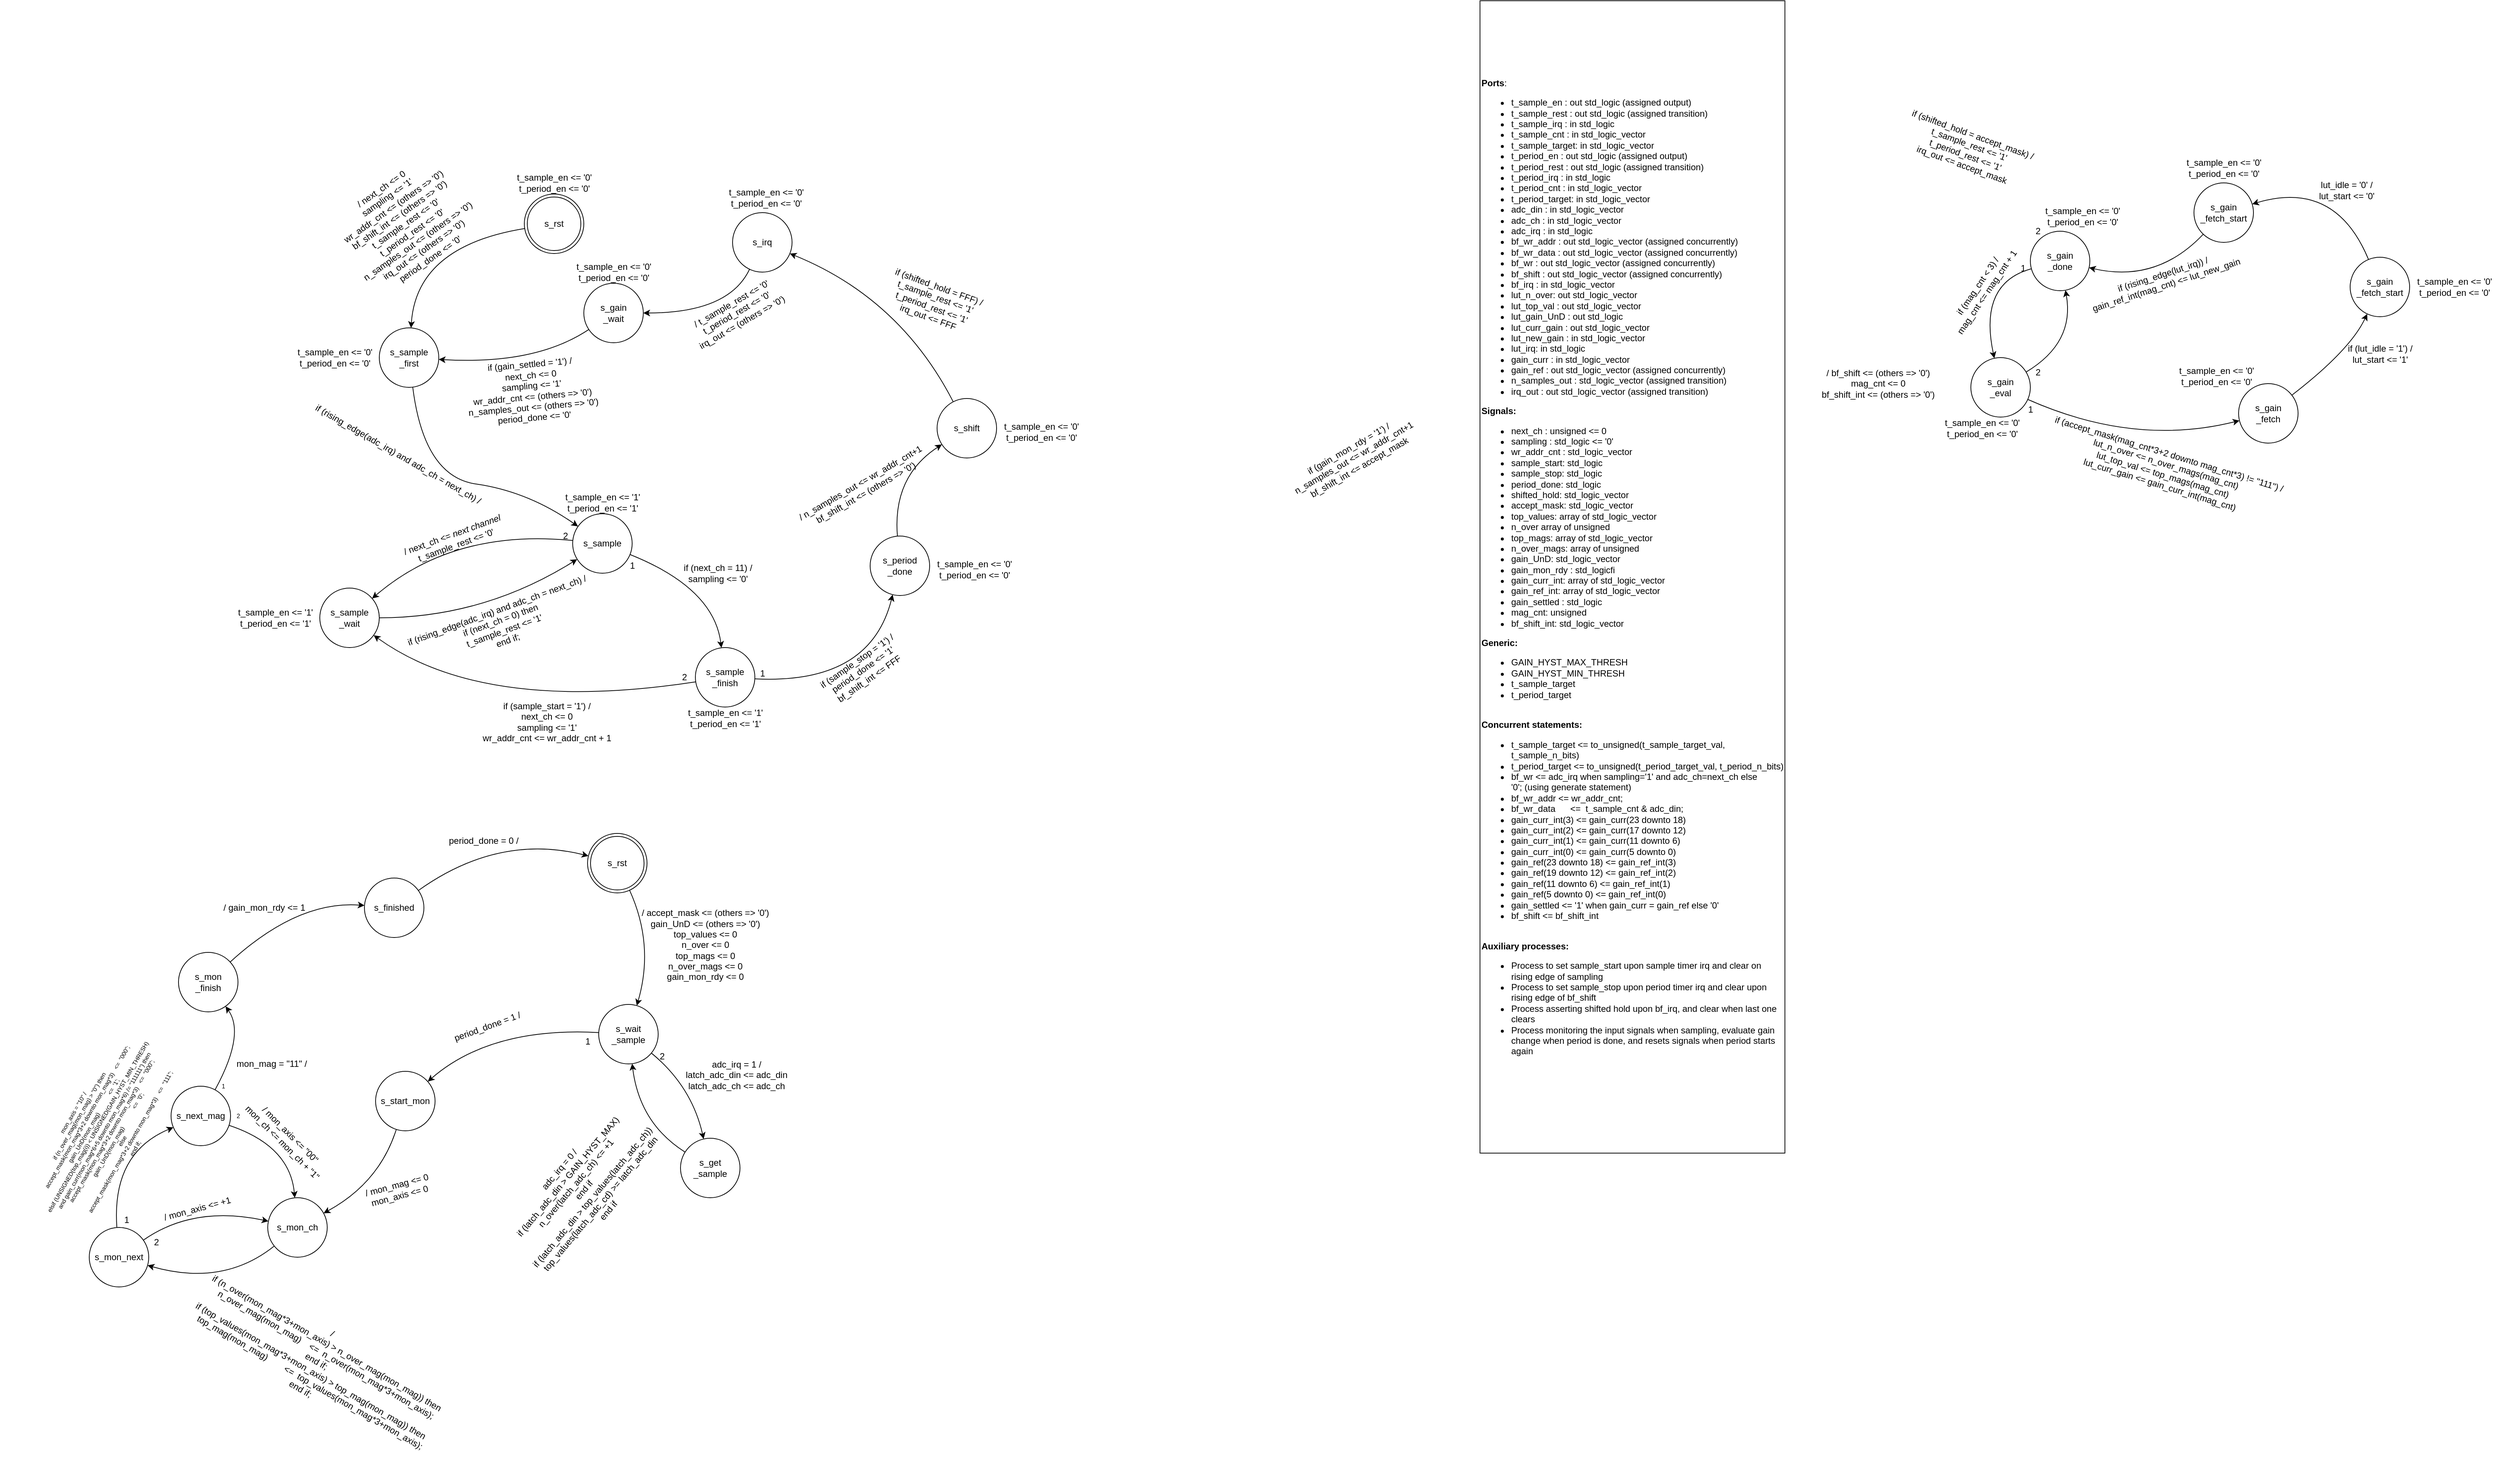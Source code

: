<mxfile version="16.5.6" type="github">
  <diagram id="vcOmwt670LHLFmOHfxU6" name="Page-1">
    <mxGraphModel dx="2500" dy="2044" grid="1" gridSize="10" guides="1" tooltips="1" connect="1" arrows="1" fold="1" page="1" pageScale="1" pageWidth="850" pageHeight="1100" math="0" shadow="0">
      <root>
        <mxCell id="0" />
        <mxCell id="1" parent="0" />
        <mxCell id="8YBCCptctLdzBx9tajcS-1" value="s_rst" style="ellipse;shape=doubleEllipse;whiteSpace=wrap;html=1;aspect=fixed;" parent="1" vertex="1">
          <mxGeometry x="345" y="50" width="80" height="80" as="geometry" />
        </mxCell>
        <mxCell id="8YBCCptctLdzBx9tajcS-2" value="&lt;div&gt;&lt;b&gt;Ports&lt;/b&gt;:&lt;/div&gt;&lt;div&gt;&lt;ul&gt;&lt;li&gt;t_sample_en : out std_logic (assigned output)&lt;br&gt;&lt;/li&gt;&lt;li&gt;t_sample_rest : out std_logic (assigned transition)&lt;br&gt;&lt;/li&gt;&lt;li&gt;t_sample_irq : in std_logic&lt;/li&gt;&lt;li&gt;t_sample_cnt : in std_logic_vector&lt;/li&gt;&lt;li&gt;t_sample_target: in std_logic_vector&lt;br&gt;&lt;/li&gt;&lt;li&gt;t_period_en : out std_logic (assigned output)&lt;br&gt;&lt;/li&gt;&lt;li&gt;t_period_rest : out std_logic (assigned transition)&lt;br&gt;&lt;/li&gt;&lt;li&gt;t_period_irq : in std_logic&lt;/li&gt;&lt;li&gt;t_period_cnt : in std_logic_vector&lt;/li&gt;&lt;li&gt;t_period_target: in std_logic_vector&lt;br&gt;&lt;/li&gt;&lt;li&gt;adc_din : in std_logic_vector&lt;/li&gt;&lt;li&gt;adc_ch : in std_logic_vector&lt;/li&gt;&lt;li&gt;adc_irq : in std_logic&lt;/li&gt;&lt;li&gt;bf_wr_addr : out std_logic_vector (assigned concurrently)&lt;br&gt;&lt;/li&gt;&lt;li&gt;bf_wr_data : out std_logic_vector (assigned concurrently)&lt;/li&gt;&lt;li&gt;bf_wr : out std_logic_vector (assigned concurrently)&lt;/li&gt;&lt;li&gt;bf_shift : out std_logic_vector (assigned concurrently)&lt;br&gt;&lt;/li&gt;&lt;li&gt;bf_irq : in std_logic_vector&lt;/li&gt;&lt;li&gt;lut_n_over: out std_logic_vector&lt;/li&gt;&lt;li&gt;lut_top_val : out std_logic_vector&lt;/li&gt;&lt;li&gt;lut_gain_UnD : out std_logic&lt;/li&gt;&lt;li&gt;lut_curr_gain : out std_logic_vector&lt;/li&gt;&lt;li&gt;lut_new_gain : in std_logic_vector&lt;/li&gt;&lt;li&gt;lut_irq: in std_logic&lt;br&gt;&lt;/li&gt;&lt;li&gt;gain_curr : in std_logic_vector&lt;/li&gt;&lt;li&gt;gain_ref : out std_logic_vector (assigned concurrently)&lt;br&gt;&lt;/li&gt;&lt;li&gt;n_samples_out : std_logic_vector (assigned transition)&lt;/li&gt;&lt;li&gt;irq_out : out std_logic_vector (assigned transition)&lt;/li&gt;&lt;/ul&gt;&lt;div&gt;&lt;b&gt;Signals:&lt;/b&gt;&lt;/div&gt;&lt;div&gt;&lt;ul&gt;&lt;li&gt;next_ch : unsigned &amp;lt;= 0&lt;/li&gt;&lt;li&gt;sampling : std_logic &amp;lt;= &#39;0&#39;&lt;/li&gt;&lt;li&gt;wr_addr_cnt : std_logic_vector&lt;/li&gt;&lt;li&gt;sample_start: std_logic&lt;/li&gt;&lt;li&gt;sample_stop: std_logic&lt;/li&gt;&lt;li&gt;period_done: std_logic&lt;br&gt;&lt;/li&gt;&lt;li&gt;shifted_hold: std_logic_vector&lt;/li&gt;&lt;li&gt;accept_mask: std_logic_vector&lt;/li&gt;&lt;li&gt;top_values: array of std_logic_vector&lt;/li&gt;&lt;li&gt;n_over array of unsigned&lt;/li&gt;&lt;li&gt;top_mags: array of std_logic_vector&lt;/li&gt;&lt;li&gt;n_over_mags: array of unsigned&lt;/li&gt;&lt;li&gt;gain_UnD: std_logic_vector&lt;/li&gt;&lt;li&gt;gain_mon_rdy : std_logicfi&lt;br&gt;&lt;/li&gt;&lt;li&gt;gain_curr_int: array of std_logic_vector&lt;br&gt;&lt;/li&gt;&lt;li&gt;gain_ref_int: array of std_logic_vector&lt;/li&gt;&lt;li&gt;gain_settled : std_logic&lt;/li&gt;&lt;li&gt;mag_cnt: unsigned&lt;/li&gt;&lt;li&gt;bf_shift_int: std_logic_vector&lt;br&gt;&lt;/li&gt;&lt;/ul&gt;&lt;div&gt;&lt;b&gt;Generic:&lt;/b&gt;&lt;/div&gt;&lt;div&gt;&lt;ul&gt;&lt;li&gt;GAIN_HYST_MAX_THRESH&lt;/li&gt;&lt;li&gt;GAIN_HYST_MIN_THRESH&lt;/li&gt;&lt;li&gt;t_sample_target&lt;/li&gt;&lt;li&gt;t_period_target&lt;br&gt;&lt;/li&gt;&lt;/ul&gt;&lt;/div&gt;&lt;/div&gt;&lt;div&gt;&lt;br&gt;&lt;/div&gt;&lt;div&gt;&lt;b&gt;Concurrent statements:&lt;/b&gt;&lt;/div&gt;&lt;div&gt;&lt;ul&gt;&lt;li&gt;t_sample_target &amp;lt;= to_unsigned(t_sample_target_val, t_sample_n_bits)&lt;/li&gt;&lt;li&gt;t_period_target &amp;lt;= to_unsigned(t_period_target_val, t_period_n_bits)&lt;br&gt;&lt;/li&gt;&lt;li&gt;bf_wr &amp;lt;= &lt;span&gt; &lt;/span&gt;adc_irq when sampling=&#39;1&#39; and adc_ch=next_ch else&lt;br&gt;&lt;span&gt; &lt;/span&gt;&lt;span&gt; &lt;/span&gt;&lt;span&gt; &lt;/span&gt;&lt;span&gt; &lt;/span&gt;&#39;0&#39;; (using generate statement)&lt;br&gt;&lt;/li&gt;&lt;li&gt;bf_wr_addr &amp;lt;= wr_addr_cnt;&lt;/li&gt;&lt;li&gt;bf_wr_data&amp;nbsp;&amp;nbsp;&amp;nbsp;&amp;nbsp;&amp;nbsp; &amp;lt;=&amp;nbsp; t_sample_cnt &amp;amp; adc_din;&lt;/li&gt;&lt;li&gt;gain_curr_int(3) &amp;lt;= gain_curr(23 downto 18)&lt;/li&gt;&lt;li&gt;gain_curr_int(2) &amp;lt;= gain_curr(17 downto 12)&lt;/li&gt;&lt;li&gt;gain_curr_int(1) &amp;lt;= gain_curr(11 downto 6)&lt;/li&gt;&lt;li&gt;gain_curr_int(0) &amp;lt;= gain_curr(5 downto 0)&lt;br&gt;&lt;/li&gt;&lt;li&gt;gain_ref(23 downto 18) &amp;lt;= gain_ref_int(3)&lt;/li&gt;&lt;li&gt;gain_ref(19 downto 12) &amp;lt;= gain_ref_int(2)&lt;/li&gt;&lt;li&gt;gain_ref(11 downto 6) &amp;lt;= gain_ref_int(1)&lt;/li&gt;&lt;li&gt;gain_ref(5 downto 0) &amp;lt;= gain_ref_int(0)&lt;/li&gt;&lt;li&gt;gain_settled &amp;lt;= &#39;1&#39; when gain_curr = gain_ref else &#39;0&#39;&lt;/li&gt;&lt;li&gt;bf_shift &amp;lt;= bf_shift_int&lt;br&gt;&lt;/li&gt;&lt;/ul&gt;&lt;/div&gt;&lt;div&gt;&lt;br&gt;&lt;/div&gt;&lt;div&gt;&lt;b&gt;Auxiliary processes:&lt;/b&gt;&lt;/div&gt;&lt;div&gt;&lt;ul&gt;&lt;li&gt;Process to set sample_start upon sample timer irq and clear on rising edge of sampling&lt;br&gt;&lt;/li&gt;&lt;li&gt;Process to set sample_stop upon period timer irq and clear upon rising edge of bf_shift&lt;/li&gt;&lt;li&gt;Process asserting shifted hold upon bf_irq, and clear when last one clears&lt;/li&gt;&lt;li&gt;Process monitoring the input signals when sampling, evaluate gain change when period is done, and resets signals when period starts again&lt;br&gt;&lt;/li&gt;&lt;/ul&gt;&lt;/div&gt;&lt;div&gt;&lt;br&gt;&lt;/div&gt;&lt;/div&gt;" style="rounded=0;whiteSpace=wrap;html=1;align=left;" parent="1" vertex="1">
          <mxGeometry x="1630" y="-210" width="410" height="1550" as="geometry" />
        </mxCell>
        <mxCell id="8YBCCptctLdzBx9tajcS-3" value="&lt;div&gt;s_sample&lt;/div&gt;&lt;div&gt;_first&lt;/div&gt;" style="ellipse;whiteSpace=wrap;html=1;aspect=fixed;" parent="1" vertex="1">
          <mxGeometry x="150" y="230" width="80" height="80" as="geometry" />
        </mxCell>
        <mxCell id="8YBCCptctLdzBx9tajcS-6" value="" style="curved=1;endArrow=classic;html=1;rounded=0;" parent="1" source="8YBCCptctLdzBx9tajcS-1" target="8YBCCptctLdzBx9tajcS-3" edge="1">
          <mxGeometry width="50" height="50" relative="1" as="geometry">
            <mxPoint x="90" y="220" as="sourcePoint" />
            <mxPoint x="140" y="170" as="targetPoint" />
            <Array as="points">
              <mxPoint x="200" y="120" />
            </Array>
          </mxGeometry>
        </mxCell>
        <mxCell id="8YBCCptctLdzBx9tajcS-7" value="&lt;div&gt;/ next_ch &amp;lt;= 0&lt;/div&gt;&lt;div&gt;sampling &amp;lt;= &#39;1&#39;&lt;/div&gt;&lt;div&gt;wr_addr_cnt &amp;lt;= (others =&amp;gt; &#39;0&#39;)&lt;br&gt;&lt;/div&gt;&lt;div&gt;&lt;div&gt;bf_shift_int &amp;lt;= (others =&amp;gt; &#39;0&#39;)&lt;br&gt;&lt;/div&gt;&lt;/div&gt;&lt;div&gt;t_sample_rest &amp;lt;= &#39;0&#39;&lt;/div&gt;&lt;div&gt;t_period_rest &amp;lt;= &#39;0&#39;&lt;br&gt;&lt;/div&gt;&lt;div&gt;n_samples_out &amp;lt;= (others =&amp;gt; &#39;0&#39;)&lt;br&gt;&lt;/div&gt;&lt;div&gt;irq_out &amp;lt;= (others =&amp;gt; &#39;0&#39;)&lt;/div&gt;&lt;div&gt;period_done &amp;lt;= &#39;0&#39;&lt;br&gt;&lt;/div&gt;" style="text;html=1;align=center;verticalAlign=middle;resizable=0;points=[];autosize=1;strokeColor=none;fillColor=none;rotation=-35;" parent="1" vertex="1">
          <mxGeometry x="90" y="25" width="190" height="130" as="geometry" />
        </mxCell>
        <mxCell id="8YBCCptctLdzBx9tajcS-8" value="s_sample" style="ellipse;whiteSpace=wrap;html=1;aspect=fixed;" parent="1" vertex="1">
          <mxGeometry x="410" y="480" width="80" height="80" as="geometry" />
        </mxCell>
        <mxCell id="8YBCCptctLdzBx9tajcS-9" value="&lt;div&gt;t_sample_en &amp;lt;= &#39;0&#39;&lt;/div&gt;&lt;div&gt;t_period_en &amp;lt;= &#39;0&#39;&lt;/div&gt;" style="text;html=1;align=center;verticalAlign=middle;resizable=0;points=[];autosize=1;strokeColor=none;fillColor=none;" parent="1" vertex="1">
          <mxGeometry x="325" y="20" width="120" height="30" as="geometry" />
        </mxCell>
        <mxCell id="8YBCCptctLdzBx9tajcS-10" value="t_sample_en &amp;lt;= &#39;0&#39;&lt;div&gt;t_period_en &amp;lt;= &#39;0&#39;&lt;/div&gt;" style="text;html=1;align=center;verticalAlign=middle;resizable=0;points=[];autosize=1;strokeColor=none;fillColor=none;" parent="1" vertex="1">
          <mxGeometry x="30" y="255" width="120" height="30" as="geometry" />
        </mxCell>
        <mxCell id="8YBCCptctLdzBx9tajcS-11" value="" style="curved=1;endArrow=classic;html=1;rounded=0;" parent="1" source="8YBCCptctLdzBx9tajcS-3" target="8YBCCptctLdzBx9tajcS-8" edge="1">
          <mxGeometry width="50" height="50" relative="1" as="geometry">
            <mxPoint x="210" y="410" as="sourcePoint" />
            <mxPoint x="260" y="360" as="targetPoint" />
            <Array as="points">
              <mxPoint x="210" y="430" />
              <mxPoint x="350" y="450" />
            </Array>
          </mxGeometry>
        </mxCell>
        <mxCell id="8YBCCptctLdzBx9tajcS-13" value="&lt;div&gt;if (rising_edge(adc_irq) and adc_ch = next_ch) /&lt;/div&gt;" style="text;html=1;align=center;verticalAlign=middle;resizable=0;points=[];autosize=1;strokeColor=none;fillColor=none;rotation=30;" parent="1" vertex="1">
          <mxGeometry x="40" y="390" width="270" height="20" as="geometry" />
        </mxCell>
        <mxCell id="8YBCCptctLdzBx9tajcS-14" value="&lt;div&gt;s_sample&lt;/div&gt;&lt;div&gt;_wait&lt;/div&gt;" style="ellipse;whiteSpace=wrap;html=1;aspect=fixed;" parent="1" vertex="1">
          <mxGeometry x="70" y="580" width="80" height="80" as="geometry" />
        </mxCell>
        <mxCell id="8YBCCptctLdzBx9tajcS-15" value="" style="curved=1;endArrow=classic;html=1;rounded=0;" parent="1" source="8YBCCptctLdzBx9tajcS-8" target="8YBCCptctLdzBx9tajcS-14" edge="1">
          <mxGeometry width="50" height="50" relative="1" as="geometry">
            <mxPoint x="260" y="600" as="sourcePoint" />
            <mxPoint x="310" y="550" as="targetPoint" />
            <Array as="points">
              <mxPoint x="250" y="500" />
            </Array>
          </mxGeometry>
        </mxCell>
        <mxCell id="8YBCCptctLdzBx9tajcS-17" value="&lt;div&gt;/ next_ch &amp;lt;= &lt;i&gt;next channel&lt;/i&gt;&lt;br&gt;&lt;/div&gt;&lt;div&gt;t_sample_rest &amp;lt;= &#39;0&#39;&lt;br&gt;&lt;/div&gt;" style="text;html=1;align=center;verticalAlign=middle;resizable=0;points=[];autosize=1;strokeColor=none;fillColor=none;rotation=-20;" parent="1" vertex="1">
          <mxGeometry x="175" y="500" width="150" height="30" as="geometry" />
        </mxCell>
        <mxCell id="8YBCCptctLdzBx9tajcS-18" value="&lt;div&gt;s_sample&lt;/div&gt;&lt;div&gt;_finish&lt;/div&gt;" style="ellipse;whiteSpace=wrap;html=1;aspect=fixed;" parent="1" vertex="1">
          <mxGeometry x="575" y="660" width="80" height="80" as="geometry" />
        </mxCell>
        <mxCell id="8YBCCptctLdzBx9tajcS-20" value="" style="curved=1;endArrow=classic;html=1;rounded=0;" parent="1" source="8YBCCptctLdzBx9tajcS-8" target="8YBCCptctLdzBx9tajcS-18" edge="1">
          <mxGeometry width="50" height="50" relative="1" as="geometry">
            <mxPoint x="260" y="600" as="sourcePoint" />
            <mxPoint x="310" y="550" as="targetPoint" />
            <Array as="points">
              <mxPoint x="600" y="580" />
            </Array>
          </mxGeometry>
        </mxCell>
        <mxCell id="8YBCCptctLdzBx9tajcS-21" value="1" style="text;html=1;align=center;verticalAlign=middle;resizable=0;points=[];autosize=1;strokeColor=none;fillColor=none;" parent="1" vertex="1">
          <mxGeometry x="480" y="540" width="20" height="20" as="geometry" />
        </mxCell>
        <mxCell id="8YBCCptctLdzBx9tajcS-22" value="&lt;div&gt;if (next_ch = 11) /&lt;/div&gt;&lt;div&gt;sampling &amp;lt;= &#39;0&#39;&lt;/div&gt;" style="text;html=1;align=center;verticalAlign=middle;resizable=0;points=[];autosize=1;strokeColor=none;fillColor=none;" parent="1" vertex="1">
          <mxGeometry x="550" y="545" width="110" height="30" as="geometry" />
        </mxCell>
        <mxCell id="8YBCCptctLdzBx9tajcS-23" value="t_sample_en &amp;lt;= &#39;1&#39;&lt;div&gt;t_period_en &amp;lt;= &#39;1&#39;&lt;/div&gt;" style="text;html=1;align=center;verticalAlign=middle;resizable=0;points=[];autosize=1;strokeColor=none;fillColor=none;" parent="1" vertex="1">
          <mxGeometry x="-50" y="605" width="120" height="30" as="geometry" />
        </mxCell>
        <mxCell id="8YBCCptctLdzBx9tajcS-25" value="" style="curved=1;endArrow=classic;html=1;rounded=0;" parent="1" source="8YBCCptctLdzBx9tajcS-14" target="8YBCCptctLdzBx9tajcS-8" edge="1">
          <mxGeometry width="50" height="50" relative="1" as="geometry">
            <mxPoint x="250" y="660" as="sourcePoint" />
            <mxPoint x="300" y="610" as="targetPoint" />
            <Array as="points">
              <mxPoint x="290" y="620" />
            </Array>
          </mxGeometry>
        </mxCell>
        <mxCell id="8YBCCptctLdzBx9tajcS-26" value="&lt;div&gt;if (rising_edge(adc_irq) and adc_ch = next_ch) /&lt;/div&gt;&lt;div&gt;if (next_ch = 0) then&lt;/div&gt;&lt;div&gt;t_sample_rest &amp;lt;= &#39;1&#39;&lt;/div&gt;&lt;div&gt;end if;&lt;br&gt;&lt;/div&gt;" style="text;html=1;align=center;verticalAlign=middle;resizable=0;points=[];autosize=1;strokeColor=none;fillColor=none;rotation=-20;" parent="1" vertex="1">
          <mxGeometry x="180" y="600" width="270" height="60" as="geometry" />
        </mxCell>
        <mxCell id="8YBCCptctLdzBx9tajcS-27" value="t_sample_en &amp;lt;= &#39;1&#39;&lt;div&gt;t_period_en &amp;lt;= &#39;1&#39;&lt;/div&gt;" style="text;html=1;align=center;verticalAlign=middle;resizable=0;points=[];autosize=1;strokeColor=none;fillColor=none;" parent="1" vertex="1">
          <mxGeometry x="390" y="450" width="120" height="30" as="geometry" />
        </mxCell>
        <mxCell id="8YBCCptctLdzBx9tajcS-28" value="" style="curved=1;endArrow=classic;html=1;rounded=0;" parent="1" source="8YBCCptctLdzBx9tajcS-18" target="8YBCCptctLdzBx9tajcS-14" edge="1">
          <mxGeometry width="50" height="50" relative="1" as="geometry">
            <mxPoint x="270" y="750" as="sourcePoint" />
            <mxPoint x="320" y="700" as="targetPoint" />
            <Array as="points">
              <mxPoint x="290" y="750" />
            </Array>
          </mxGeometry>
        </mxCell>
        <mxCell id="8YBCCptctLdzBx9tajcS-29" value="&lt;div&gt;if (sample_start = &#39;1&#39;) /&lt;/div&gt;&lt;div&gt;next_ch &amp;lt;= 0&lt;/div&gt;&lt;div&gt;sampling &amp;lt;= &#39;1&#39;&lt;br&gt;&lt;/div&gt;wr_addr_cnt &amp;lt;= wr_addr_cnt + 1" style="text;html=1;align=center;verticalAlign=middle;resizable=0;points=[];autosize=1;strokeColor=none;fillColor=none;" parent="1" vertex="1">
          <mxGeometry x="280" y="730" width="190" height="60" as="geometry" />
        </mxCell>
        <mxCell id="8YBCCptctLdzBx9tajcS-30" value="t_sample_en &amp;lt;= &#39;1&#39;&lt;div&gt;t_period_en &amp;lt;= &#39;1&#39;&lt;/div&gt;" style="text;html=1;align=center;verticalAlign=middle;resizable=0;points=[];autosize=1;strokeColor=none;fillColor=none;" parent="1" vertex="1">
          <mxGeometry x="555" y="740" width="120" height="30" as="geometry" />
        </mxCell>
        <mxCell id="8YBCCptctLdzBx9tajcS-31" value="2" style="text;html=1;align=center;verticalAlign=middle;resizable=0;points=[];autosize=1;strokeColor=none;fillColor=none;" parent="1" vertex="1">
          <mxGeometry x="550" y="690" width="20" height="20" as="geometry" />
        </mxCell>
        <mxCell id="8YBCCptctLdzBx9tajcS-32" value="s_shift" style="ellipse;whiteSpace=wrap;html=1;aspect=fixed;" parent="1" vertex="1">
          <mxGeometry x="900" y="325" width="80" height="80" as="geometry" />
        </mxCell>
        <mxCell id="8YBCCptctLdzBx9tajcS-33" value="" style="curved=1;endArrow=classic;html=1;rounded=0;" parent="1" source="yGk2pAN8WluMj7sl2VAn-2" target="8YBCCptctLdzBx9tajcS-32" edge="1">
          <mxGeometry width="50" height="50" relative="1" as="geometry">
            <mxPoint x="1000" y="380" as="sourcePoint" />
            <mxPoint x="320" y="700" as="targetPoint" />
            <Array as="points">
              <mxPoint x="840" y="430" />
            </Array>
          </mxGeometry>
        </mxCell>
        <mxCell id="8YBCCptctLdzBx9tajcS-34" value="/ n_samples_out &amp;lt;= wr_addr_cnt+1&lt;br&gt;bf_shift_int &amp;lt;= (others =&amp;gt; &#39;0&#39;)" style="text;html=1;align=center;verticalAlign=middle;resizable=0;points=[];autosize=1;strokeColor=none;fillColor=none;rotation=-30;" parent="1" vertex="1">
          <mxGeometry x="700" y="430" width="200" height="30" as="geometry" />
        </mxCell>
        <mxCell id="8YBCCptctLdzBx9tajcS-35" value="" style="curved=1;endArrow=classic;html=1;rounded=0;" parent="1" source="8YBCCptctLdzBx9tajcS-32" target="8YBCCptctLdzBx9tajcS-40" edge="1">
          <mxGeometry width="50" height="50" relative="1" as="geometry">
            <mxPoint x="410" y="540" as="sourcePoint" />
            <mxPoint x="900" y="370" as="targetPoint" />
            <Array as="points">
              <mxPoint x="850" y="190" />
            </Array>
          </mxGeometry>
        </mxCell>
        <mxCell id="8YBCCptctLdzBx9tajcS-36" value="1" style="text;html=1;align=center;verticalAlign=middle;resizable=0;points=[];autosize=1;strokeColor=none;fillColor=none;" parent="1" vertex="1">
          <mxGeometry x="655" y="685" width="20" height="20" as="geometry" />
        </mxCell>
        <mxCell id="8YBCCptctLdzBx9tajcS-40" value="s_irq" style="ellipse;whiteSpace=wrap;html=1;aspect=fixed;" parent="1" vertex="1">
          <mxGeometry x="625" y="75" width="80" height="80" as="geometry" />
        </mxCell>
        <mxCell id="8YBCCptctLdzBx9tajcS-41" value="&lt;div&gt;if (shifted_hold = accept_mask) / &lt;br&gt;&lt;/div&gt;&lt;div&gt;t_sample_rest &amp;lt;= &#39;1&#39;&lt;/div&gt;&lt;div&gt;t_period_rest &amp;lt;= &#39;1&#39;&lt;/div&gt;&lt;div&gt;irq_out &amp;lt;= accept_mask&lt;br&gt;&lt;/div&gt;" style="text;html=1;align=center;verticalAlign=middle;resizable=0;points=[];autosize=1;strokeColor=none;fillColor=none;rotation=20;" parent="1" vertex="1">
          <mxGeometry x="2190" y="-40" width="190" height="60" as="geometry" />
        </mxCell>
        <mxCell id="8YBCCptctLdzBx9tajcS-44" value="&amp;nbsp;" style="text;html=1;align=center;verticalAlign=middle;resizable=0;points=[];autosize=1;strokeColor=none;fillColor=none;" parent="1" vertex="1">
          <mxGeometry x="2310" y="130" width="20" height="20" as="geometry" />
        </mxCell>
        <mxCell id="8YBCCptctLdzBx9tajcS-45" value="2" style="text;html=1;align=center;verticalAlign=middle;resizable=0;points=[];autosize=1;strokeColor=none;fillColor=none;" parent="1" vertex="1">
          <mxGeometry x="390" y="500" width="20" height="20" as="geometry" />
        </mxCell>
        <mxCell id="8YBCCptctLdzBx9tajcS-46" value="" style="curved=1;endArrow=classic;html=1;rounded=0;" parent="1" source="8YBCCptctLdzBx9tajcS-40" target="yGk2pAN8WluMj7sl2VAn-23" edge="1">
          <mxGeometry width="50" height="50" relative="1" as="geometry">
            <mxPoint x="330" y="360" as="sourcePoint" />
            <mxPoint x="790" y="200" as="targetPoint" />
            <Array as="points">
              <mxPoint x="620" y="210" />
            </Array>
          </mxGeometry>
        </mxCell>
        <mxCell id="8YBCCptctLdzBx9tajcS-47" value="&lt;div&gt;if (gain_settled = &#39;1&#39;) / &lt;br&gt;&lt;/div&gt;&lt;div&gt;next_ch &amp;lt;= 0&lt;/div&gt;&lt;div&gt;sampling &amp;lt;= &#39;1&#39;&lt;/div&gt;&lt;div&gt;wr_addr_cnt &amp;lt;= (others =&amp;gt; &#39;0&#39;)&lt;/div&gt;&lt;div&gt;n_samples_out &amp;lt;= (others =&amp;gt; &#39;0&#39;)&lt;br&gt;&lt;/div&gt;&lt;div&gt;period_done &amp;lt;= &#39;0&#39;&lt;/div&gt;" style="text;html=1;align=center;verticalAlign=middle;resizable=0;points=[];autosize=1;strokeColor=none;fillColor=none;rotation=-5;" parent="1" vertex="1">
          <mxGeometry x="260" y="270" width="190" height="90" as="geometry" />
        </mxCell>
        <mxCell id="8YBCCptctLdzBx9tajcS-48" value="t_sample_en &amp;lt;= &#39;0&#39;&lt;div&gt;t_period_en &amp;lt;= &#39;0&#39;&lt;/div&gt;" style="text;html=1;align=center;verticalAlign=middle;resizable=0;points=[];autosize=1;strokeColor=none;fillColor=none;" parent="1" vertex="1">
          <mxGeometry x="610" y="40" width="120" height="30" as="geometry" />
        </mxCell>
        <mxCell id="8YBCCptctLdzBx9tajcS-49" value="t_sample_en &amp;lt;= &#39;0&#39;&lt;div&gt;t_period_en &amp;lt;= &#39;0&#39;&lt;/div&gt;" style="text;html=1;align=center;verticalAlign=middle;resizable=0;points=[];autosize=1;strokeColor=none;fillColor=none;" parent="1" vertex="1">
          <mxGeometry x="890" y="540" width="120" height="30" as="geometry" />
        </mxCell>
        <mxCell id="yGk2pAN8WluMj7sl2VAn-2" value="&lt;div&gt;s_period&lt;/div&gt;&lt;div&gt;_done&lt;br&gt;&lt;/div&gt;" style="ellipse;whiteSpace=wrap;html=1;aspect=fixed;" parent="1" vertex="1">
          <mxGeometry x="810" y="510" width="80" height="80" as="geometry" />
        </mxCell>
        <mxCell id="yGk2pAN8WluMj7sl2VAn-3" value="" style="curved=1;endArrow=classic;html=1;rounded=0;" parent="1" source="8YBCCptctLdzBx9tajcS-18" target="yGk2pAN8WluMj7sl2VAn-2" edge="1">
          <mxGeometry width="50" height="50" relative="1" as="geometry">
            <mxPoint x="810" y="700" as="sourcePoint" />
            <mxPoint x="860" y="650" as="targetPoint" />
            <Array as="points">
              <mxPoint x="810" y="710" />
            </Array>
          </mxGeometry>
        </mxCell>
        <mxCell id="yGk2pAN8WluMj7sl2VAn-4" value="&lt;div&gt;if (sample_stop = &#39;1&#39;) /&lt;/div&gt;&lt;div&gt;period_done &amp;lt;= &#39;1&#39;&lt;/div&gt;&lt;div&gt;bf_shift_int &amp;lt;= FFF&lt;/div&gt;" style="text;html=1;align=center;verticalAlign=middle;resizable=0;points=[];autosize=1;strokeColor=none;fillColor=none;rotation=-35;" parent="1" vertex="1">
          <mxGeometry x="735" y="665" width="130" height="50" as="geometry" />
        </mxCell>
        <mxCell id="yGk2pAN8WluMj7sl2VAn-5" value="t_sample_en &amp;lt;= &#39;0&#39;&lt;div&gt;t_period_en &amp;lt;= &#39;0&#39;&lt;/div&gt;" style="text;html=1;align=center;verticalAlign=middle;resizable=0;points=[];autosize=1;strokeColor=none;fillColor=none;" parent="1" vertex="1">
          <mxGeometry x="980" y="355" width="120" height="30" as="geometry" />
        </mxCell>
        <mxCell id="yGk2pAN8WluMj7sl2VAn-6" value="&lt;div&gt;s_gain&lt;/div&gt;&lt;div&gt;_eval&lt;br&gt;&lt;/div&gt;" style="ellipse;whiteSpace=wrap;html=1;aspect=fixed;" parent="1" vertex="1">
          <mxGeometry x="2290" y="270" width="80" height="80" as="geometry" />
        </mxCell>
        <mxCell id="yGk2pAN8WluMj7sl2VAn-7" value="&lt;div&gt;s_gain&lt;/div&gt;&lt;div&gt;_fetch&lt;br&gt;&lt;/div&gt;" style="ellipse;whiteSpace=wrap;html=1;aspect=fixed;" parent="1" vertex="1">
          <mxGeometry x="2650" y="305" width="80" height="80" as="geometry" />
        </mxCell>
        <mxCell id="yGk2pAN8WluMj7sl2VAn-8" value="" style="curved=1;endArrow=classic;html=1;rounded=0;" parent="1" source="yGk2pAN8WluMj7sl2VAn-6" target="yGk2pAN8WluMj7sl2VAn-7" edge="1">
          <mxGeometry width="50" height="50" relative="1" as="geometry">
            <mxPoint x="2520" y="380" as="sourcePoint" />
            <mxPoint x="2570" y="330" as="targetPoint" />
            <Array as="points">
              <mxPoint x="2510" y="390" />
            </Array>
          </mxGeometry>
        </mxCell>
        <mxCell id="yGk2pAN8WluMj7sl2VAn-9" value="&lt;div&gt;if (accept_mask(mag_cnt*3+2 downto mag_cnt*3) != &quot;111&quot;) /&lt;/div&gt;&lt;div&gt;lut_n_over &amp;lt;= n_over_mags(mag_cnt)&lt;/div&gt;&lt;div&gt;lut_top_val &amp;lt;= top_mags(mag_cnt)&lt;/div&gt;&lt;div&gt;lut_curr_gain &amp;lt;= gain_curr_int(mag_cnt)&lt;/div&gt;" style="text;html=1;align=center;verticalAlign=middle;resizable=0;points=[];autosize=1;strokeColor=none;fillColor=none;rotation=17.0;" parent="1" vertex="1">
          <mxGeometry x="2380" y="390" width="340" height="60" as="geometry" />
        </mxCell>
        <mxCell id="yGk2pAN8WluMj7sl2VAn-10" value="&lt;div&gt;s_gain&lt;/div&gt;&lt;div&gt;_done&lt;/div&gt;" style="ellipse;whiteSpace=wrap;html=1;aspect=fixed;" parent="1" vertex="1">
          <mxGeometry x="2370" y="100" width="80" height="80" as="geometry" />
        </mxCell>
        <mxCell id="yGk2pAN8WluMj7sl2VAn-11" value="" style="curved=1;endArrow=classic;html=1;rounded=0;" parent="1" source="SsunDbkqlPeY4llJMre3-5" target="yGk2pAN8WluMj7sl2VAn-10" edge="1">
          <mxGeometry width="50" height="50" relative="1" as="geometry">
            <mxPoint x="2490" y="180" as="sourcePoint" />
            <mxPoint x="2530" y="60" as="targetPoint" />
            <Array as="points">
              <mxPoint x="2540" y="170" />
            </Array>
          </mxGeometry>
        </mxCell>
        <mxCell id="yGk2pAN8WluMj7sl2VAn-16" value="&lt;div&gt;if (rising_edge(lut_irq)) /&lt;/div&gt;&lt;div&gt;gain_ref_int(mag_cnt) &amp;lt;= lut_new_gain&lt;br&gt;&lt;/div&gt;" style="text;html=1;align=center;verticalAlign=middle;resizable=0;points=[];autosize=1;strokeColor=none;fillColor=none;rotation=-18;" parent="1" vertex="1">
          <mxGeometry x="2440" y="150" width="220" height="30" as="geometry" />
        </mxCell>
        <mxCell id="yGk2pAN8WluMj7sl2VAn-17" value="" style="curved=1;endArrow=classic;html=1;rounded=0;" parent="1" source="yGk2pAN8WluMj7sl2VAn-10" target="yGk2pAN8WluMj7sl2VAn-6" edge="1">
          <mxGeometry width="50" height="50" relative="1" as="geometry">
            <mxPoint x="2270" y="210" as="sourcePoint" />
            <mxPoint x="2320" y="160" as="targetPoint" />
            <Array as="points">
              <mxPoint x="2300" y="170" />
            </Array>
          </mxGeometry>
        </mxCell>
        <mxCell id="yGk2pAN8WluMj7sl2VAn-18" value="&lt;div&gt;if (mag_cnt &amp;lt; 3) /&lt;/div&gt;&lt;div&gt;mag_cnt &amp;lt;= mag_cnt + 1&lt;br&gt;&lt;/div&gt;" style="text;html=1;align=center;verticalAlign=middle;resizable=0;points=[];autosize=1;strokeColor=none;fillColor=none;rotation=-56;" parent="1" vertex="1">
          <mxGeometry x="2230" y="163" width="150" height="30" as="geometry" />
        </mxCell>
        <mxCell id="yGk2pAN8WluMj7sl2VAn-20" value="" style="curved=1;endArrow=classic;html=1;rounded=0;" parent="1" source="yGk2pAN8WluMj7sl2VAn-6" target="yGk2pAN8WluMj7sl2VAn-10" edge="1">
          <mxGeometry width="50" height="50" relative="1" as="geometry">
            <mxPoint x="2390" y="260" as="sourcePoint" />
            <mxPoint x="2440" y="210" as="targetPoint" />
            <Array as="points">
              <mxPoint x="2430" y="250" />
            </Array>
          </mxGeometry>
        </mxCell>
        <mxCell id="yGk2pAN8WluMj7sl2VAn-21" value="1" style="text;html=1;align=center;verticalAlign=middle;resizable=0;points=[];autosize=1;strokeColor=none;fillColor=none;" parent="1" vertex="1">
          <mxGeometry x="2360" y="330" width="20" height="20" as="geometry" />
        </mxCell>
        <mxCell id="yGk2pAN8WluMj7sl2VAn-22" value="2" style="text;html=1;align=center;verticalAlign=middle;resizable=0;points=[];autosize=1;strokeColor=none;fillColor=none;" parent="1" vertex="1">
          <mxGeometry x="2370" y="280" width="20" height="20" as="geometry" />
        </mxCell>
        <mxCell id="yGk2pAN8WluMj7sl2VAn-23" value="&lt;div&gt;s_gain&lt;/div&gt;&lt;div&gt;_wait&lt;/div&gt;" style="ellipse;whiteSpace=wrap;html=1;aspect=fixed;" parent="1" vertex="1">
          <mxGeometry x="425" y="170" width="80" height="80" as="geometry" />
        </mxCell>
        <mxCell id="yGk2pAN8WluMj7sl2VAn-24" value="&lt;div&gt;/ t_sample_rest &amp;lt;= &#39;0&#39;&lt;/div&gt;&lt;div&gt;t_period_rest &amp;lt;= &#39;0&#39;&lt;br&gt;&lt;/div&gt;&lt;div&gt;irq_out &amp;lt;= (others =&amp;gt; &#39;0&#39;)&lt;/div&gt;" style="text;html=1;align=center;verticalAlign=middle;resizable=0;points=[];autosize=1;strokeColor=none;fillColor=none;rotation=-30;" parent="1" vertex="1">
          <mxGeometry x="555" y="185" width="150" height="50" as="geometry" />
        </mxCell>
        <mxCell id="yGk2pAN8WluMj7sl2VAn-25" value="" style="curved=1;endArrow=classic;html=1;rounded=0;" parent="1" source="yGk2pAN8WluMj7sl2VAn-23" target="8YBCCptctLdzBx9tajcS-3" edge="1">
          <mxGeometry width="50" height="50" relative="1" as="geometry">
            <mxPoint x="260" y="260" as="sourcePoint" />
            <mxPoint x="310" y="210" as="targetPoint" />
            <Array as="points">
              <mxPoint x="360" y="280" />
            </Array>
          </mxGeometry>
        </mxCell>
        <mxCell id="yGk2pAN8WluMj7sl2VAn-27" value="1" style="text;html=1;align=center;verticalAlign=middle;resizable=0;points=[];autosize=1;strokeColor=none;fillColor=none;" parent="1" vertex="1">
          <mxGeometry x="2350" y="140" width="20" height="20" as="geometry" />
        </mxCell>
        <mxCell id="yGk2pAN8WluMj7sl2VAn-29" value="2" style="text;html=1;align=center;verticalAlign=middle;resizable=0;points=[];autosize=1;strokeColor=none;fillColor=none;" parent="1" vertex="1">
          <mxGeometry x="2370" y="90" width="20" height="20" as="geometry" />
        </mxCell>
        <mxCell id="yGk2pAN8WluMj7sl2VAn-30" value="t_sample_en &amp;lt;= &#39;0&#39;&lt;div&gt;t_period_en &amp;lt;= &#39;0&#39;&lt;/div&gt;" style="text;html=1;align=center;verticalAlign=middle;resizable=0;points=[];autosize=1;strokeColor=none;fillColor=none;" parent="1" vertex="1">
          <mxGeometry x="2245" y="350" width="120" height="30" as="geometry" />
        </mxCell>
        <mxCell id="yGk2pAN8WluMj7sl2VAn-31" value="t_sample_en &amp;lt;= &#39;0&#39;&lt;div&gt;t_period_en &amp;lt;= &#39;0&#39;&lt;/div&gt;" style="text;html=1;align=center;verticalAlign=middle;resizable=0;points=[];autosize=1;strokeColor=none;fillColor=none;" parent="1" vertex="1">
          <mxGeometry x="2560" y="280" width="120" height="30" as="geometry" />
        </mxCell>
        <mxCell id="yGk2pAN8WluMj7sl2VAn-32" value="t_sample_en &amp;lt;= &#39;0&#39;&lt;div&gt;t_period_en &amp;lt;= &#39;0&#39;&lt;/div&gt;" style="text;html=1;align=center;verticalAlign=middle;resizable=0;points=[];autosize=1;strokeColor=none;fillColor=none;" parent="1" vertex="1">
          <mxGeometry x="2380" y="65" width="120" height="30" as="geometry" />
        </mxCell>
        <mxCell id="yGk2pAN8WluMj7sl2VAn-33" value="t_sample_en &amp;lt;= &#39;0&#39;&lt;div&gt;t_period_en &amp;lt;= &#39;0&#39;&lt;/div&gt;" style="text;html=1;align=center;verticalAlign=middle;resizable=0;points=[];autosize=1;strokeColor=none;fillColor=none;" parent="1" vertex="1">
          <mxGeometry x="405" y="140" width="120" height="30" as="geometry" />
        </mxCell>
        <mxCell id="Pzn7crQTOOGF5psaZsjJ-1" value="&amp;nbsp;" style="text;whiteSpace=wrap;html=1;" parent="1" vertex="1">
          <mxGeometry x="780" y="260" width="30" height="30" as="geometry" />
        </mxCell>
        <mxCell id="Pzn7crQTOOGF5psaZsjJ-2" value="&amp;nbsp;" style="text;whiteSpace=wrap;html=1;" parent="1" vertex="1">
          <mxGeometry x="760" y="480" width="30" height="30" as="geometry" />
        </mxCell>
        <mxCell id="Pzn7crQTOOGF5psaZsjJ-4" value="&lt;div&gt;s_rst&lt;/div&gt;" style="ellipse;shape=doubleEllipse;whiteSpace=wrap;html=1;aspect=fixed;" parent="1" vertex="1">
          <mxGeometry x="430" y="910" width="80" height="80" as="geometry" />
        </mxCell>
        <mxCell id="Pzn7crQTOOGF5psaZsjJ-5" value="&lt;div&gt;s_wait&lt;/div&gt;&lt;div&gt;_sample&lt;/div&gt;" style="ellipse;whiteSpace=wrap;html=1;aspect=fixed;" parent="1" vertex="1">
          <mxGeometry x="445" y="1140" width="80" height="80" as="geometry" />
        </mxCell>
        <mxCell id="Pzn7crQTOOGF5psaZsjJ-6" value="&lt;div&gt;s_get&lt;/div&gt;&lt;div&gt;_sample&lt;br&gt;&lt;/div&gt;" style="ellipse;whiteSpace=wrap;html=1;aspect=fixed;" parent="1" vertex="1">
          <mxGeometry x="555" y="1320" width="80" height="80" as="geometry" />
        </mxCell>
        <mxCell id="Pzn7crQTOOGF5psaZsjJ-7" value="&lt;div&gt;s_start_mon&lt;/div&gt;" style="ellipse;whiteSpace=wrap;html=1;aspect=fixed;" parent="1" vertex="1">
          <mxGeometry x="145" y="1230" width="80" height="80" as="geometry" />
        </mxCell>
        <mxCell id="Pzn7crQTOOGF5psaZsjJ-8" value="s_finished" style="ellipse;whiteSpace=wrap;html=1;aspect=fixed;" parent="1" vertex="1">
          <mxGeometry x="130" y="970" width="80" height="80" as="geometry" />
        </mxCell>
        <mxCell id="Pzn7crQTOOGF5psaZsjJ-9" value="" style="curved=1;endArrow=classic;html=1;rounded=0;" parent="1" source="Pzn7crQTOOGF5psaZsjJ-4" target="Pzn7crQTOOGF5psaZsjJ-5" edge="1">
          <mxGeometry width="50" height="50" relative="1" as="geometry">
            <mxPoint x="550" y="1110" as="sourcePoint" />
            <mxPoint x="600" y="1060" as="targetPoint" />
            <Array as="points">
              <mxPoint x="520" y="1060" />
            </Array>
          </mxGeometry>
        </mxCell>
        <mxCell id="Pzn7crQTOOGF5psaZsjJ-10" value="&lt;div&gt;/ accept_mask &amp;lt;= (others =&amp;gt; &#39;0&#39;)&lt;/div&gt;&lt;div&gt;gain_UnD &amp;lt;= (others =&amp;gt; &#39;0&#39;)&lt;/div&gt;&lt;div&gt;top_values &amp;lt;= 0&lt;/div&gt;&lt;div&gt;n_over &amp;lt;= 0&lt;/div&gt;&lt;div&gt;top_mags &amp;lt;= 0&lt;/div&gt;&lt;div&gt;n_over_mags &amp;lt;= 0&lt;/div&gt;&lt;div&gt;gain_mon_rdy &amp;lt;= 0&lt;br&gt;&lt;/div&gt;" style="text;html=1;align=center;verticalAlign=middle;resizable=0;points=[];autosize=1;strokeColor=none;fillColor=none;" parent="1" vertex="1">
          <mxGeometry x="493" y="1010" width="190" height="100" as="geometry" />
        </mxCell>
        <mxCell id="Pzn7crQTOOGF5psaZsjJ-11" value="" style="curved=1;endArrow=classic;html=1;rounded=0;" parent="1" source="Pzn7crQTOOGF5psaZsjJ-5" target="Pzn7crQTOOGF5psaZsjJ-6" edge="1">
          <mxGeometry width="50" height="50" relative="1" as="geometry">
            <mxPoint x="550" y="1240" as="sourcePoint" />
            <mxPoint x="600" y="1190" as="targetPoint" />
            <Array as="points">
              <mxPoint x="570" y="1250" />
            </Array>
          </mxGeometry>
        </mxCell>
        <mxCell id="Pzn7crQTOOGF5psaZsjJ-12" value="&lt;div&gt;adc_irq = 1 /&lt;/div&gt;&lt;div&gt;latch_adc_din &amp;lt;= adc_din&lt;/div&gt;&lt;div&gt;latch_adc_ch &amp;lt;= adc_ch&lt;br&gt;&lt;/div&gt;" style="text;html=1;align=center;verticalAlign=middle;resizable=0;points=[];autosize=1;strokeColor=none;fillColor=none;" parent="1" vertex="1">
          <mxGeometry x="555" y="1210" width="150" height="50" as="geometry" />
        </mxCell>
        <mxCell id="Pzn7crQTOOGF5psaZsjJ-13" value="2" style="text;html=1;align=center;verticalAlign=middle;resizable=0;points=[];autosize=1;strokeColor=none;fillColor=none;" parent="1" vertex="1">
          <mxGeometry x="520" y="1200" width="20" height="20" as="geometry" />
        </mxCell>
        <mxCell id="Pzn7crQTOOGF5psaZsjJ-14" value="" style="curved=1;endArrow=classic;html=1;rounded=0;" parent="1" source="Pzn7crQTOOGF5psaZsjJ-6" target="Pzn7crQTOOGF5psaZsjJ-5" edge="1">
          <mxGeometry width="50" height="50" relative="1" as="geometry">
            <mxPoint x="460" y="1370" as="sourcePoint" />
            <mxPoint x="510" y="1320" as="targetPoint" />
            <Array as="points">
              <mxPoint x="500" y="1300" />
            </Array>
          </mxGeometry>
        </mxCell>
        <mxCell id="Pzn7crQTOOGF5psaZsjJ-15" value="&lt;div&gt;adc_irq = 0 /&lt;/div&gt;&lt;div&gt;if (latch_adc_din &amp;gt; GAIN_HYST_MAX)&lt;/div&gt;&lt;div&gt;n_over(latch_adc_ch) &amp;lt;= +1&lt;/div&gt;&lt;div&gt;end if&lt;/div&gt;&lt;div&gt;if (latch_adc_din &amp;gt; top_values(latch_adc_ch)) &lt;br&gt;&lt;/div&gt;&lt;div&gt;top_values(latch_adc_cd) &amp;gt;= latch_adc_din&lt;/div&gt;&lt;div&gt;end if&lt;br&gt;&lt;/div&gt;" style="text;html=1;align=center;verticalAlign=middle;resizable=0;points=[];autosize=1;strokeColor=none;fillColor=none;rotation=-50;" parent="1" vertex="1">
          <mxGeometry x="295" y="1340" width="260" height="100" as="geometry" />
        </mxCell>
        <mxCell id="Pzn7crQTOOGF5psaZsjJ-16" value="" style="curved=1;endArrow=classic;html=1;rounded=0;" parent="1" source="Pzn7crQTOOGF5psaZsjJ-5" target="Pzn7crQTOOGF5psaZsjJ-7" edge="1">
          <mxGeometry width="50" height="50" relative="1" as="geometry">
            <mxPoint x="550" y="1240" as="sourcePoint" />
            <mxPoint x="600" y="1190" as="targetPoint" />
            <Array as="points">
              <mxPoint x="300" y="1170" />
            </Array>
          </mxGeometry>
        </mxCell>
        <mxCell id="Pzn7crQTOOGF5psaZsjJ-17" value="1" style="text;html=1;align=center;verticalAlign=middle;resizable=0;points=[];autosize=1;strokeColor=none;fillColor=none;" parent="1" vertex="1">
          <mxGeometry x="420" y="1180" width="20" height="20" as="geometry" />
        </mxCell>
        <mxCell id="Pzn7crQTOOGF5psaZsjJ-18" value="&lt;div&gt;period_done = 1 /&lt;/div&gt;" style="text;html=1;align=center;verticalAlign=middle;resizable=0;points=[];autosize=1;strokeColor=none;fillColor=none;rotation=-20;" parent="1" vertex="1">
          <mxGeometry x="240" y="1160" width="110" height="20" as="geometry" />
        </mxCell>
        <mxCell id="Pzn7crQTOOGF5psaZsjJ-20" value="/ gain_mon_rdy &amp;lt;= 1" style="text;html=1;align=center;verticalAlign=middle;resizable=0;points=[];autosize=1;strokeColor=none;fillColor=none;" parent="1" vertex="1">
          <mxGeometry x="-70" y="1000" width="130" height="20" as="geometry" />
        </mxCell>
        <mxCell id="Pzn7crQTOOGF5psaZsjJ-21" value="" style="curved=1;endArrow=classic;html=1;rounded=0;" parent="1" source="Pzn7crQTOOGF5psaZsjJ-8" target="Pzn7crQTOOGF5psaZsjJ-4" edge="1">
          <mxGeometry width="50" height="50" relative="1" as="geometry">
            <mxPoint x="280" y="1020" as="sourcePoint" />
            <mxPoint x="330" y="970" as="targetPoint" />
            <Array as="points">
              <mxPoint x="310" y="910" />
            </Array>
          </mxGeometry>
        </mxCell>
        <mxCell id="Pzn7crQTOOGF5psaZsjJ-22" value="period_done = 0 /" style="text;html=1;align=center;verticalAlign=middle;resizable=0;points=[];autosize=1;strokeColor=none;fillColor=none;" parent="1" vertex="1">
          <mxGeometry x="235" y="910" width="110" height="20" as="geometry" />
        </mxCell>
        <mxCell id="Pzn7crQTOOGF5psaZsjJ-23" value="s_mon_ch" style="ellipse;whiteSpace=wrap;html=1;aspect=fixed;" parent="1" vertex="1">
          <mxGeometry y="1400" width="80" height="80" as="geometry" />
        </mxCell>
        <mxCell id="Pzn7crQTOOGF5psaZsjJ-24" value="" style="curved=1;endArrow=classic;html=1;rounded=0;" parent="1" source="Pzn7crQTOOGF5psaZsjJ-7" target="Pzn7crQTOOGF5psaZsjJ-23" edge="1">
          <mxGeometry width="50" height="50" relative="1" as="geometry">
            <mxPoint x="-10" y="1390" as="sourcePoint" />
            <mxPoint x="40" y="1340" as="targetPoint" />
            <Array as="points">
              <mxPoint x="150" y="1380" />
            </Array>
          </mxGeometry>
        </mxCell>
        <mxCell id="Pzn7crQTOOGF5psaZsjJ-25" value="&lt;div&gt;/&lt;br&gt;&lt;/div&gt;&lt;div&gt;if (n_over(mon_mag*3+mon_axis) &amp;gt; n_over_mag(mon_mag)) then&lt;/div&gt;&amp;nbsp;&amp;nbsp;&amp;nbsp; n_over_mag(mon_mag)&amp;nbsp;&amp;nbsp;&amp;nbsp; &amp;lt;=&amp;nbsp; n_over(mon_mag*3+mon_axis);&lt;br&gt;end if;&lt;br&gt;if (top_values(mon_mag*3+mon_axis) &amp;gt; top_mag(mon_mag)) then&lt;br&gt;&amp;nbsp;&amp;nbsp;&amp;nbsp; top_mag(mon_mag)&amp;nbsp;&amp;nbsp;&amp;nbsp;&amp;nbsp;&amp;nbsp;&amp;nbsp;&amp;nbsp; &amp;lt;=&amp;nbsp; top_values(mon_mag*3+mon_axis);&lt;br&gt;end if;" style="text;html=1;align=center;verticalAlign=middle;resizable=0;points=[];autosize=1;strokeColor=none;fillColor=none;rotation=30;" parent="1" vertex="1">
          <mxGeometry x="-125" y="1570" width="380" height="100" as="geometry" />
        </mxCell>
        <mxCell id="Pzn7crQTOOGF5psaZsjJ-26" value="s_mon_next" style="ellipse;whiteSpace=wrap;html=1;aspect=fixed;" parent="1" vertex="1">
          <mxGeometry x="-240" y="1440" width="80" height="80" as="geometry" />
        </mxCell>
        <mxCell id="Pzn7crQTOOGF5psaZsjJ-27" value="" style="curved=1;endArrow=classic;html=1;rounded=0;" parent="1" source="Pzn7crQTOOGF5psaZsjJ-23" target="Pzn7crQTOOGF5psaZsjJ-26" edge="1">
          <mxGeometry width="50" height="50" relative="1" as="geometry">
            <mxPoint x="-90" y="1550" as="sourcePoint" />
            <mxPoint x="-40" y="1500" as="targetPoint" />
            <Array as="points">
              <mxPoint x="-60" y="1520" />
            </Array>
          </mxGeometry>
        </mxCell>
        <mxCell id="Pzn7crQTOOGF5psaZsjJ-29" value="" style="curved=1;endArrow=classic;html=1;rounded=0;" parent="1" source="Pzn7crQTOOGF5psaZsjJ-26" target="Pzn7crQTOOGF5psaZsjJ-23" edge="1">
          <mxGeometry width="50" height="50" relative="1" as="geometry">
            <mxPoint x="-150" y="1420" as="sourcePoint" />
            <mxPoint x="-100" y="1370" as="targetPoint" />
            <Array as="points">
              <mxPoint x="-100" y="1410" />
            </Array>
          </mxGeometry>
        </mxCell>
        <mxCell id="Pzn7crQTOOGF5psaZsjJ-30" value="s_next_mag" style="ellipse;whiteSpace=wrap;html=1;aspect=fixed;" parent="1" vertex="1">
          <mxGeometry x="-130" y="1250" width="80" height="80" as="geometry" />
        </mxCell>
        <mxCell id="Pzn7crQTOOGF5psaZsjJ-31" value="" style="curved=1;endArrow=classic;html=1;rounded=0;" parent="1" source="Pzn7crQTOOGF5psaZsjJ-26" target="Pzn7crQTOOGF5psaZsjJ-30" edge="1">
          <mxGeometry width="50" height="50" relative="1" as="geometry">
            <mxPoint x="-150" y="1420" as="sourcePoint" />
            <mxPoint x="-100" y="1370" as="targetPoint" />
            <Array as="points">
              <mxPoint x="-210" y="1340" />
            </Array>
          </mxGeometry>
        </mxCell>
        <mxCell id="Pzn7crQTOOGF5psaZsjJ-32" value="&lt;div style=&quot;font-size: 8px&quot;&gt;&lt;font style=&quot;font-size: 8px&quot;&gt;mon_axis = &quot;10&quot; /&lt;/font&gt;&lt;/div&gt;&lt;div style=&quot;font-size: 8px&quot;&gt;&lt;font style=&quot;font-size: 8px&quot;&gt;if (n_over_mag(mon_mag) &amp;gt; &quot;0&quot;) then&lt;br&gt;&amp;nbsp;&amp;nbsp;&amp;nbsp; accept_mask(mon_mag*3+2 downto mon_mag*3)&amp;nbsp;&amp;nbsp; &amp;lt;=&amp;nbsp; &quot;000&quot;;&lt;br&gt;&amp;nbsp;&amp;nbsp;&amp;nbsp; gain_UnD(mon_mag)&amp;nbsp;&amp;nbsp;&amp;nbsp;&amp;nbsp;&amp;nbsp;&amp;nbsp;&amp;nbsp;&amp;nbsp;&amp;nbsp;&amp;nbsp;&amp;nbsp;&amp;nbsp; &amp;lt;=&amp;nbsp; &#39;1&#39;;&lt;br&gt;elsif (UNSIGNED(top_mag(i)) &amp;lt; UNSIGNED(GAIN_HYST_MIN_THRESH)&lt;/font&gt;&lt;/div&gt;&lt;div style=&quot;font-size: 8px&quot;&gt;&lt;font style=&quot;font-size: 8px&quot;&gt;and gain_curr(mon_mag*6+5 downto mon_mag*6) /= &quot;111111&quot;) then&lt;br&gt;&amp;nbsp;&amp;nbsp;&amp;nbsp; accept_mask(mon_mag*3+2 downto mon_mag*3)&amp;nbsp;&amp;nbsp; &amp;lt;=&amp;nbsp; &quot;000&quot;;&lt;br&gt;&amp;nbsp;&amp;nbsp;&amp;nbsp; gain_UnD(mon_mag)&amp;nbsp;&amp;nbsp;&amp;nbsp;&amp;nbsp;&amp;nbsp;&amp;nbsp;&amp;nbsp;&amp;nbsp;&amp;nbsp;&amp;nbsp;&amp;nbsp;&amp;nbsp; &amp;lt;=&amp;nbsp; &#39;0&#39;;&lt;br&gt;else&lt;br&gt;&amp;nbsp;&amp;nbsp;&amp;nbsp; accept_mask(mon_mag*3+2 downto mon_mag*3)&amp;nbsp;&amp;nbsp; &amp;lt;=&amp;nbsp; &quot;111&quot;;&lt;br&gt;end if;&lt;br&gt;&lt;/font&gt;&lt;/div&gt;" style="text;html=1;align=center;verticalAlign=middle;resizable=0;points=[];autosize=1;strokeColor=none;fillColor=none;rotation=-60;" parent="1" vertex="1">
          <mxGeometry x="-360" y="1230" width="280" height="160" as="geometry" />
        </mxCell>
        <mxCell id="Pzn7crQTOOGF5psaZsjJ-34" value="&lt;div&gt;s_mon&lt;/div&gt;&lt;div&gt;_finish&lt;br&gt;&lt;/div&gt;" style="ellipse;whiteSpace=wrap;html=1;aspect=fixed;" parent="1" vertex="1">
          <mxGeometry x="-120" y="1070" width="80" height="80" as="geometry" />
        </mxCell>
        <mxCell id="Pzn7crQTOOGF5psaZsjJ-35" value="" style="curved=1;endArrow=classic;html=1;rounded=0;" parent="1" source="Pzn7crQTOOGF5psaZsjJ-30" target="Pzn7crQTOOGF5psaZsjJ-34" edge="1">
          <mxGeometry width="50" height="50" relative="1" as="geometry">
            <mxPoint x="-340" y="1290" as="sourcePoint" />
            <mxPoint x="-290" y="1240" as="targetPoint" />
            <Array as="points">
              <mxPoint x="-30" y="1180" />
            </Array>
          </mxGeometry>
        </mxCell>
        <mxCell id="Pzn7crQTOOGF5psaZsjJ-37" value="" style="curved=1;endArrow=classic;html=1;rounded=0;" parent="1" source="Pzn7crQTOOGF5psaZsjJ-30" target="Pzn7crQTOOGF5psaZsjJ-23" edge="1">
          <mxGeometry width="50" height="50" relative="1" as="geometry">
            <mxPoint x="30" y="1360" as="sourcePoint" />
            <mxPoint x="80" y="1310" as="targetPoint" />
            <Array as="points">
              <mxPoint x="30" y="1330" />
            </Array>
          </mxGeometry>
        </mxCell>
        <mxCell id="Pzn7crQTOOGF5psaZsjJ-38" value="/ mon_mag &amp;lt;= 0&lt;div&gt;mon_axis &amp;lt;= 0&lt;/div&gt;" style="text;html=1;align=center;verticalAlign=middle;resizable=0;points=[];autosize=1;strokeColor=none;fillColor=none;rotation=-15;" parent="1" vertex="1">
          <mxGeometry x="125" y="1375" width="100" height="30" as="geometry" />
        </mxCell>
        <mxCell id="Pzn7crQTOOGF5psaZsjJ-39" value="/ mon_axis &amp;lt;= +1" style="text;html=1;align=center;verticalAlign=middle;resizable=0;points=[];autosize=1;strokeColor=none;fillColor=none;rotation=-15;" parent="1" vertex="1">
          <mxGeometry x="-150" y="1405" width="110" height="20" as="geometry" />
        </mxCell>
        <mxCell id="Pzn7crQTOOGF5psaZsjJ-40" value="1" style="text;html=1;align=center;verticalAlign=middle;resizable=0;points=[];autosize=1;strokeColor=none;fillColor=none;" parent="1" vertex="1">
          <mxGeometry x="-200" y="1420" width="20" height="20" as="geometry" />
        </mxCell>
        <mxCell id="Pzn7crQTOOGF5psaZsjJ-41" value="2" style="text;html=1;align=center;verticalAlign=middle;resizable=0;points=[];autosize=1;strokeColor=none;fillColor=none;" parent="1" vertex="1">
          <mxGeometry x="-160" y="1450" width="20" height="20" as="geometry" />
        </mxCell>
        <mxCell id="Pzn7crQTOOGF5psaZsjJ-43" value="&lt;div&gt;mon_mag = &quot;11&quot; /&lt;/div&gt;" style="text;html=1;align=center;verticalAlign=middle;resizable=0;points=[];autosize=1;strokeColor=none;fillColor=none;" parent="1" vertex="1">
          <mxGeometry x="-50" y="1210" width="110" height="20" as="geometry" />
        </mxCell>
        <mxCell id="Pzn7crQTOOGF5psaZsjJ-44" value="&lt;div&gt;/ mon_axis &amp;lt;= &quot;00&quot;&lt;br&gt;&lt;/div&gt;&lt;div&gt;mon_ch &amp;lt;= mon_ch + &quot;1&quot;&lt;/div&gt;" style="text;html=1;align=center;verticalAlign=middle;resizable=0;points=[];autosize=1;strokeColor=none;fillColor=none;rotation=45;" parent="1" vertex="1">
          <mxGeometry x="-50" y="1305" width="150" height="30" as="geometry" />
        </mxCell>
        <mxCell id="Pzn7crQTOOGF5psaZsjJ-45" value="" style="curved=1;endArrow=classic;html=1;rounded=0;fontSize=8;" parent="1" source="Pzn7crQTOOGF5psaZsjJ-34" target="Pzn7crQTOOGF5psaZsjJ-8" edge="1">
          <mxGeometry width="50" height="50" relative="1" as="geometry">
            <mxPoint x="-70" y="1030" as="sourcePoint" />
            <mxPoint x="-20" y="980" as="targetPoint" />
            <Array as="points">
              <mxPoint x="40" y="1000" />
            </Array>
          </mxGeometry>
        </mxCell>
        <mxCell id="Pzn7crQTOOGF5psaZsjJ-46" value="1" style="text;html=1;align=center;verticalAlign=middle;resizable=0;points=[];autosize=1;strokeColor=none;fillColor=none;fontSize=8;" parent="1" vertex="1">
          <mxGeometry x="-70" y="1240" width="20" height="20" as="geometry" />
        </mxCell>
        <mxCell id="Pzn7crQTOOGF5psaZsjJ-47" value="2" style="text;html=1;align=center;verticalAlign=middle;resizable=0;points=[];autosize=1;strokeColor=none;fillColor=none;fontSize=8;" parent="1" vertex="1">
          <mxGeometry x="-50" y="1280" width="20" height="20" as="geometry" />
        </mxCell>
        <mxCell id="SsunDbkqlPeY4llJMre3-1" value="&amp;nbsp;" style="text;whiteSpace=wrap;html=1;" parent="1" vertex="1">
          <mxGeometry x="640" y="-60" width="30" height="30" as="geometry" />
        </mxCell>
        <mxCell id="SsunDbkqlPeY4llJMre3-2" value="&lt;div&gt;s_gain&lt;/div&gt;&lt;div&gt;_fetch_start&lt;/div&gt;" style="ellipse;whiteSpace=wrap;html=1;aspect=fixed;" parent="1" vertex="1">
          <mxGeometry x="2800" y="135" width="80" height="80" as="geometry" />
        </mxCell>
        <mxCell id="SsunDbkqlPeY4llJMre3-3" value="" style="curved=1;endArrow=classic;html=1;rounded=0;" parent="1" source="yGk2pAN8WluMj7sl2VAn-7" target="SsunDbkqlPeY4llJMre3-2" edge="1">
          <mxGeometry width="50" height="50" relative="1" as="geometry">
            <mxPoint x="2600" y="130" as="sourcePoint" />
            <mxPoint x="2650" y="80" as="targetPoint" />
            <Array as="points">
              <mxPoint x="2800" y="260" />
            </Array>
          </mxGeometry>
        </mxCell>
        <mxCell id="SsunDbkqlPeY4llJMre3-4" value="&lt;div&gt;if (lut_idle = &#39;1&#39;) /&lt;/div&gt;&lt;div&gt;lut_start &amp;lt;= &#39;1&#39;&lt;br&gt;&lt;/div&gt;" style="text;html=1;align=center;verticalAlign=middle;resizable=0;points=[];autosize=1;strokeColor=none;fillColor=none;" parent="1" vertex="1">
          <mxGeometry x="2790" y="250" width="100" height="30" as="geometry" />
        </mxCell>
        <mxCell id="SsunDbkqlPeY4llJMre3-5" value="&lt;div&gt;s_gain&lt;/div&gt;&lt;div&gt;_fetch_start&lt;/div&gt;" style="ellipse;whiteSpace=wrap;html=1;aspect=fixed;" parent="1" vertex="1">
          <mxGeometry x="2590" y="35" width="80" height="80" as="geometry" />
        </mxCell>
        <mxCell id="SsunDbkqlPeY4llJMre3-6" value="" style="curved=1;endArrow=classic;html=1;rounded=0;" parent="1" source="SsunDbkqlPeY4llJMre3-2" target="SsunDbkqlPeY4llJMre3-5" edge="1">
          <mxGeometry width="50" height="50" relative="1" as="geometry">
            <mxPoint x="2680" y="130" as="sourcePoint" />
            <mxPoint x="2730" y="80" as="targetPoint" />
            <Array as="points">
              <mxPoint x="2780" y="30" />
            </Array>
          </mxGeometry>
        </mxCell>
        <mxCell id="SsunDbkqlPeY4llJMre3-7" value="&lt;div&gt;lut_idle = &#39;0&#39; / &lt;br&gt;&lt;/div&gt;&lt;div&gt;lut_start &amp;lt;= &#39;0&#39;&lt;br&gt;&lt;/div&gt;" style="text;html=1;align=center;verticalAlign=middle;resizable=0;points=[];autosize=1;strokeColor=none;fillColor=none;" parent="1" vertex="1">
          <mxGeometry x="2750" y="30" width="90" height="30" as="geometry" />
        </mxCell>
        <mxCell id="SsunDbkqlPeY4llJMre3-8" value="t_sample_en &amp;lt;= &#39;0&#39;&lt;div&gt;t_period_en &amp;lt;= &#39;0&#39;&lt;/div&gt;" style="text;html=1;align=center;verticalAlign=middle;resizable=0;points=[];autosize=1;strokeColor=none;fillColor=none;" parent="1" vertex="1">
          <mxGeometry x="2570" width="120" height="30" as="geometry" />
        </mxCell>
        <mxCell id="SsunDbkqlPeY4llJMre3-9" value="t_sample_en &amp;lt;= &#39;0&#39;&lt;div&gt;t_period_en &amp;lt;= &#39;0&#39;&lt;/div&gt;" style="text;html=1;align=center;verticalAlign=middle;resizable=0;points=[];autosize=1;strokeColor=none;fillColor=none;" parent="1" vertex="1">
          <mxGeometry x="2880" y="160" width="120" height="30" as="geometry" />
        </mxCell>
        <mxCell id="SsunDbkqlPeY4llJMre3-10" value="&lt;div&gt;/ bf_shift &amp;lt;= (others =&amp;gt; &#39;0&#39;)&lt;/div&gt;&lt;div&gt;mag_cnt &amp;lt;= 0&lt;/div&gt;&lt;div&gt;bf_shift_int &amp;lt;= (others =&amp;gt; &#39;0&#39;)&lt;br&gt;&lt;/div&gt;" style="text;html=1;align=center;verticalAlign=middle;resizable=0;points=[];autosize=1;strokeColor=none;fillColor=none;" parent="1" vertex="1">
          <mxGeometry x="2080" y="280" width="170" height="50" as="geometry" />
        </mxCell>
        <mxCell id="SsunDbkqlPeY4llJMre3-11" value="&lt;div&gt;if (shifted_hold = FFF) / &lt;br&gt;&lt;/div&gt;&lt;div&gt;t_sample_rest &amp;lt;= &#39;1&#39;&lt;/div&gt;&lt;div&gt;t_period_rest &amp;lt;= &#39;1&#39;&lt;/div&gt;&lt;div&gt;irq_out &amp;lt;= FFF&lt;/div&gt;" style="text;html=1;align=center;verticalAlign=middle;resizable=0;points=[];autosize=1;strokeColor=none;fillColor=none;rotation=20;" parent="1" vertex="1">
          <mxGeometry x="825" y="165" width="140" height="60" as="geometry" />
        </mxCell>
        <mxCell id="SsunDbkqlPeY4llJMre3-12" value="&lt;div&gt;if (gain_mon_rdy = &#39;1&#39;) /&lt;/div&gt;&lt;div&gt;n_samples_out &amp;lt;= wr_addr_cnt+1&lt;br&gt;&lt;/div&gt;&lt;div&gt;bf_shift_int &amp;lt;= accept_mask&lt;br&gt;&lt;/div&gt;" style="text;html=1;align=center;verticalAlign=middle;resizable=0;points=[];autosize=1;strokeColor=none;fillColor=none;rotation=-30;" parent="1" vertex="1">
          <mxGeometry x="1360" y="380" width="200" height="50" as="geometry" />
        </mxCell>
      </root>
    </mxGraphModel>
  </diagram>
</mxfile>
